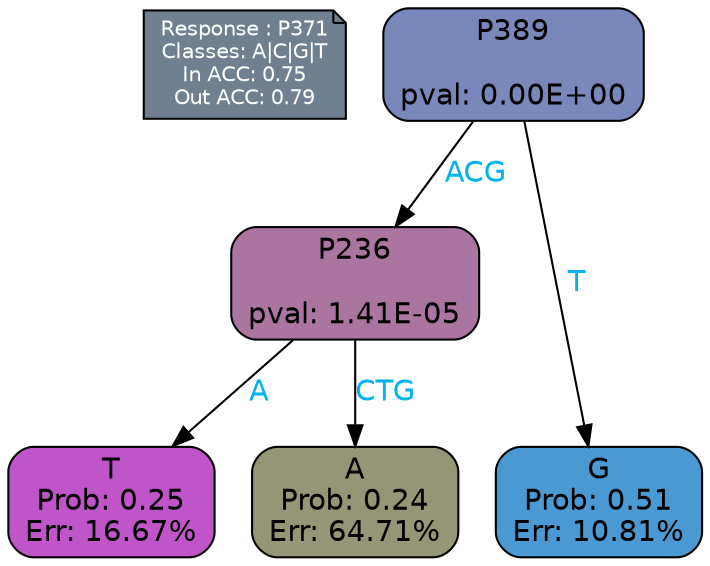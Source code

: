 digraph Tree {
node [shape=box, style="filled, rounded", color="black", fontname=helvetica] ;
graph [ranksep=equally, splines=polylines, bgcolor=transparent, dpi=600] ;
edge [fontname=helvetica] ;
LEGEND [label="Response : P371
Classes: A|C|G|T
In ACC: 0.75
Out ACC: 0.79
",shape=note,align=left,style=filled,fillcolor="slategray",fontcolor="white",fontsize=10];1 [label="P389

pval: 0.00E+00", fillcolor="#7988ba"] ;
2 [label="P236

pval: 1.41E-05", fillcolor="#aa75a0"] ;
3 [label="T
Prob: 0.25
Err: 16.67%", fillcolor="#bf55c8"] ;
4 [label="A
Prob: 0.24
Err: 64.71%", fillcolor="#959675"] ;
5 [label="G
Prob: 0.51
Err: 10.81%", fillcolor="#4b99d2"] ;
1 -> 2 [label="ACG",fontcolor=deepskyblue2] ;
1 -> 5 [label="T",fontcolor=deepskyblue2] ;
2 -> 3 [label="A",fontcolor=deepskyblue2] ;
2 -> 4 [label="CTG",fontcolor=deepskyblue2] ;
{rank = same; 3;4;5;}{rank = same; LEGEND;1;}}